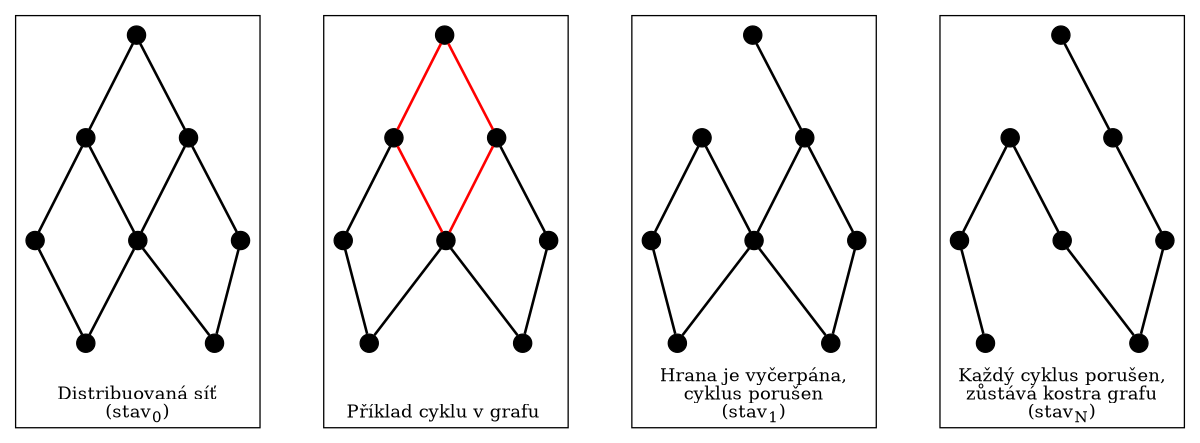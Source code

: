 graph ln {
  size = "8,10"

  node [shape = circle, width = 0.2, label = "", style = filled, color = black, fixedsize = true];
  edge [penwidth = 2];
  nodesep = 0.9;
  ranksep = 0.9;

  subgraph cluster_foo {
    A1 -- B1;
    B1 -- C1;

    A2 -- B2;
    B2 -- C2;

    A3 -- B3;

    A1 -- A2;
    B1 -- B2;
    C1 -- C2;
    A2 -- A3;
    B2 -- B3;

    label = <<br/>Distribuovaná síť<br/>(stav<sub>0</sub>)>;
    labelloc = b;
  }

  subgraph cluster_bar {
    xA1 -- xB1 [color = red];
    xB1 -- xC1;

    xA2 -- xB2 [color = red];
    xB2 -- xC2;

    xA3 -- xB3;

    xA1 -- xA2 [color = red];
    xB1 -- xB2 [color = red];
    xC1 -- xC2;
    xA2 -- xA3;
    xB2 -- xB3;

    label = <<br/><br/>Příklad cyklu v grafu<sub>&nbsp;</sub>>;
    labelloc = b;
  }

  subgraph cluster_break {
    yA1 -- yB1 [style = invis];
    yB1 -- yC1;

    yA2 -- yB2;
    yB2 -- yC2;

    yA3 -- yB3;

    yA1 -- yA2;
    yB1 -- yB2;
    yC1 -- yC2;
    yA2 -- yA3;
    yB2 -- yB3;

    label = <Hrana je vyčerpána,<br/>cyklus porušen<br/>(stav<sub>1</sub>)>;
    labelloc = b;
  }

  subgraph cluster_span {
    zA1 -- zB1 [style = invis];
    zB1 -- zC1;

    zA2 -- zB2 [style = invis];
    zB2 -- zC2 [style = invis];

    zA3 -- zB3;

    zA1 -- zA2;
    zB1 -- zB2;
    zC1 -- zC2;
    zA2 -- zA3;
    zB2 -- zB3;

    label = <Každý cyklus porušen,<br/>zůstává kostra grafu<br/>(stav<sub>N</sub>)>;
    labelloc = b;
  }

}
